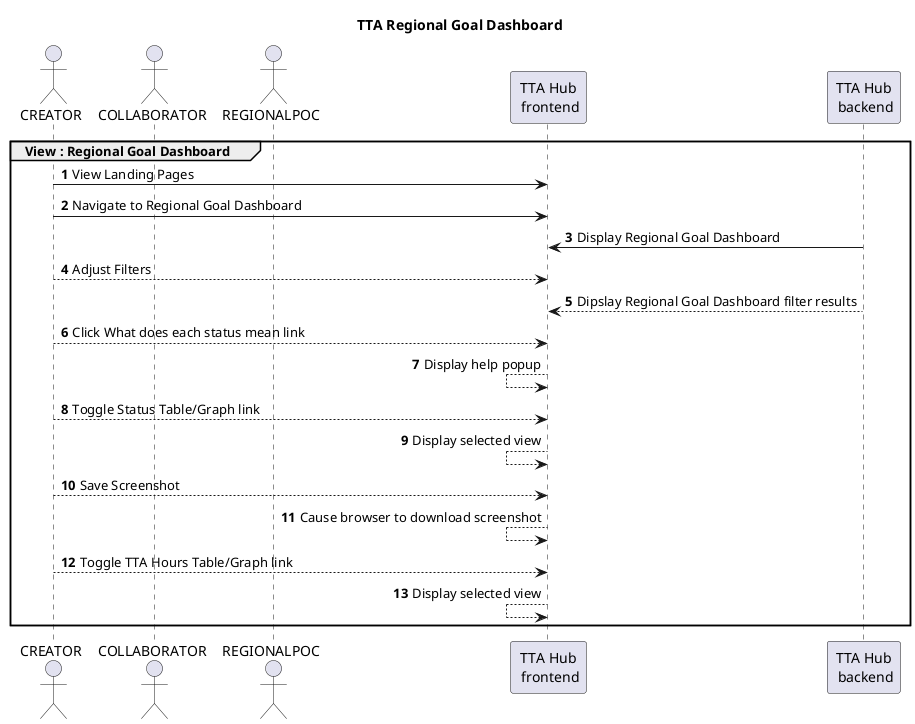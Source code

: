 @startuml

title "TTA Regional Goal Dashboard"

actor CREATOR as CR
actor COLLABORATOR as CL
actor REGIONALPOC as RPOC
participant "TTA Hub\n frontend" as FRONTEND
participant "TTA Hub\n backend" as BACKEND

group View : Regional Goal Dashboard
    autonumber 1
    CR -> FRONTEND : View Landing Pages
    CR -> FRONTEND : Navigate to Regional Goal Dashboard
    FRONTEND <- BACKEND: Display Regional Goal Dashboard
    CR --> FRONTEND : Adjust Filters
    FRONTEND <-- BACKEND : Dipslay Regional Goal Dashboard filter results
    CR --> FRONTEND : Click What does each status mean link
    FRONTEND <-- FRONTEND : Display help popup
    CR --> FRONTEND : Toggle Status Table/Graph link
    FRONTEND <-- FRONTEND : Display selected view
    CR --> FRONTEND : Save Screenshot
    FRONTEND <-- FRONTEND : Cause browser to download screenshot
    CR --> FRONTEND : Toggle TTA Hours Table/Graph link
    FRONTEND <-- FRONTEND : Display selected view
end


@enduml